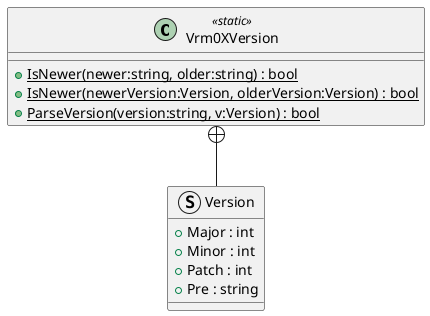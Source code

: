 @startuml
class Vrm0XVersion <<static>> {
    + {static} IsNewer(newer:string, older:string) : bool
    + {static} IsNewer(newerVersion:Version, olderVersion:Version) : bool
    + {static} ParseVersion(version:string, v:Version) : bool
}
struct Version {
    + Major : int
    + Minor : int
    + Patch : int
    + Pre : string
}
Vrm0XVersion +-- Version
@enduml
